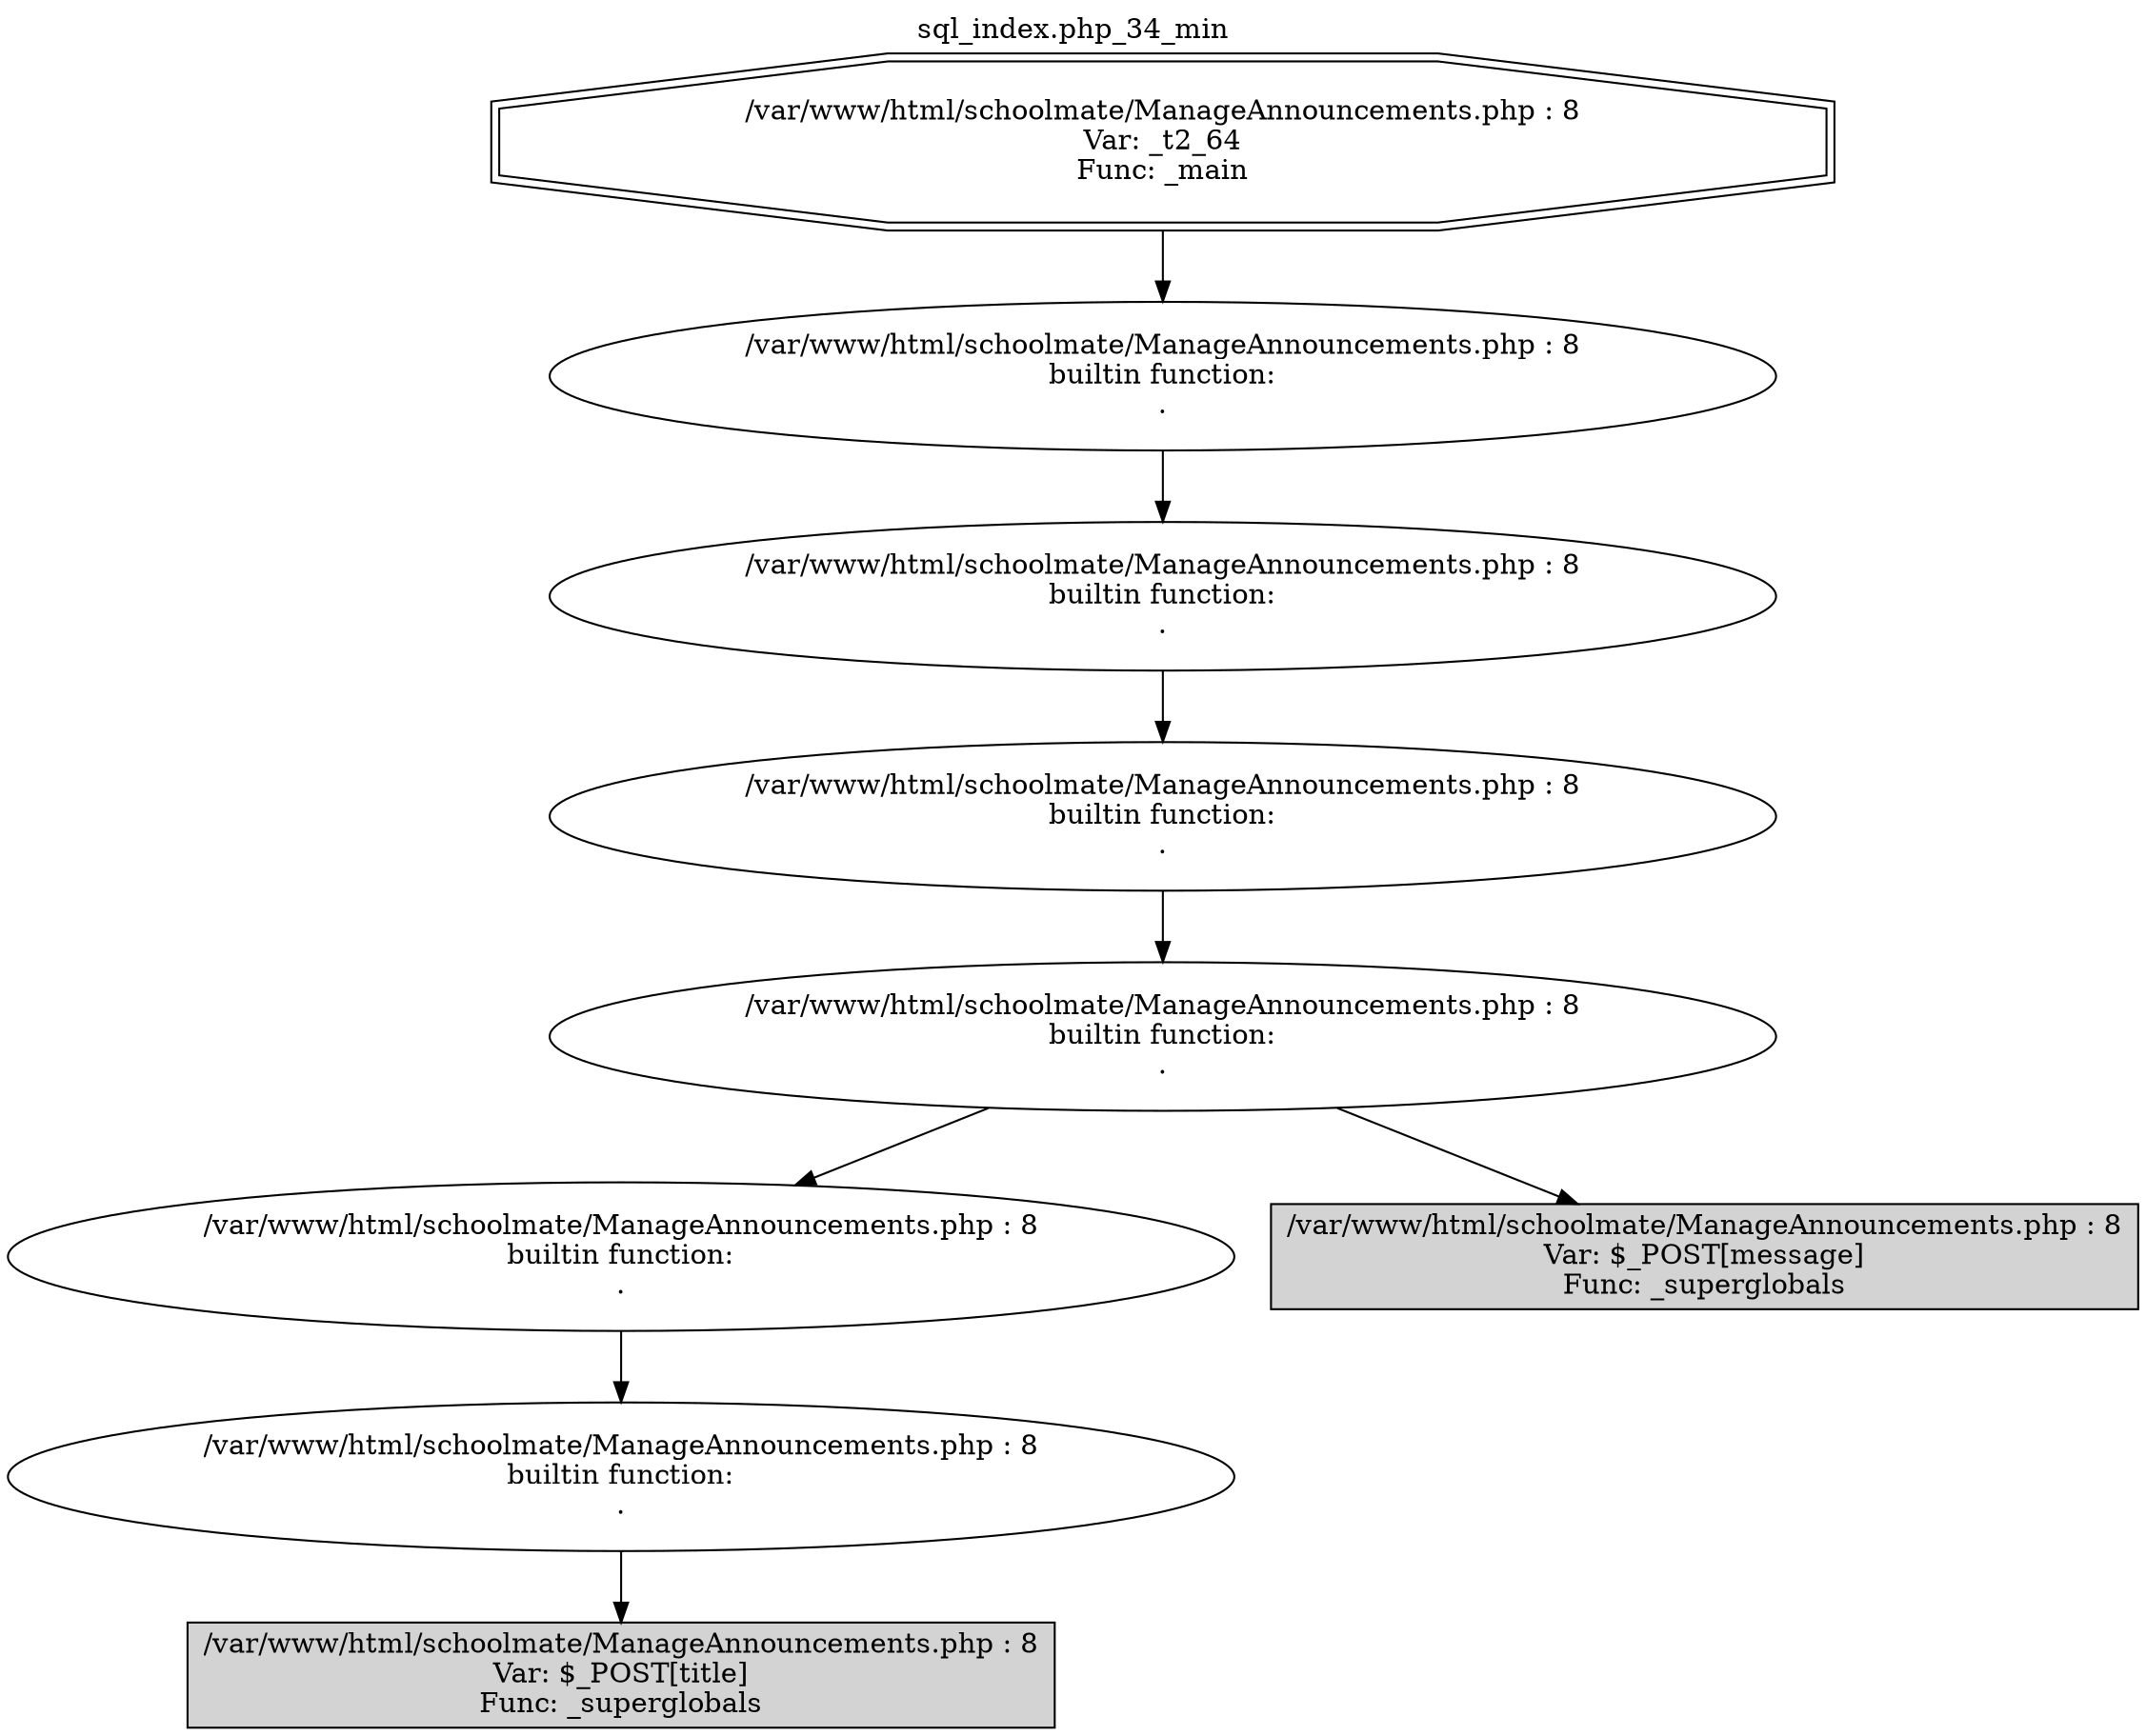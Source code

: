 digraph cfg {
  label="sql_index.php_34_min";
  labelloc=t;
  n1 [shape=doubleoctagon, label="/var/www/html/schoolmate/ManageAnnouncements.php : 8\nVar: _t2_64\nFunc: _main\n"];
  n2 [shape=ellipse, label="/var/www/html/schoolmate/ManageAnnouncements.php : 8\nbuiltin function:\n.\n"];
  n3 [shape=ellipse, label="/var/www/html/schoolmate/ManageAnnouncements.php : 8\nbuiltin function:\n.\n"];
  n4 [shape=ellipse, label="/var/www/html/schoolmate/ManageAnnouncements.php : 8\nbuiltin function:\n.\n"];
  n5 [shape=ellipse, label="/var/www/html/schoolmate/ManageAnnouncements.php : 8\nbuiltin function:\n.\n"];
  n6 [shape=ellipse, label="/var/www/html/schoolmate/ManageAnnouncements.php : 8\nbuiltin function:\n.\n"];
  n7 [shape=ellipse, label="/var/www/html/schoolmate/ManageAnnouncements.php : 8\nbuiltin function:\n.\n"];
  n8 [shape=box, label="/var/www/html/schoolmate/ManageAnnouncements.php : 8\nVar: $_POST[title]\nFunc: _superglobals\n",style=filled];
  n9 [shape=box, label="/var/www/html/schoolmate/ManageAnnouncements.php : 8\nVar: $_POST[message]\nFunc: _superglobals\n",style=filled];
  n1 -> n2;
  n2 -> n3;
  n3 -> n4;
  n4 -> n5;
  n5 -> n6;
  n5 -> n9;
  n6 -> n7;
  n7 -> n8;
}
